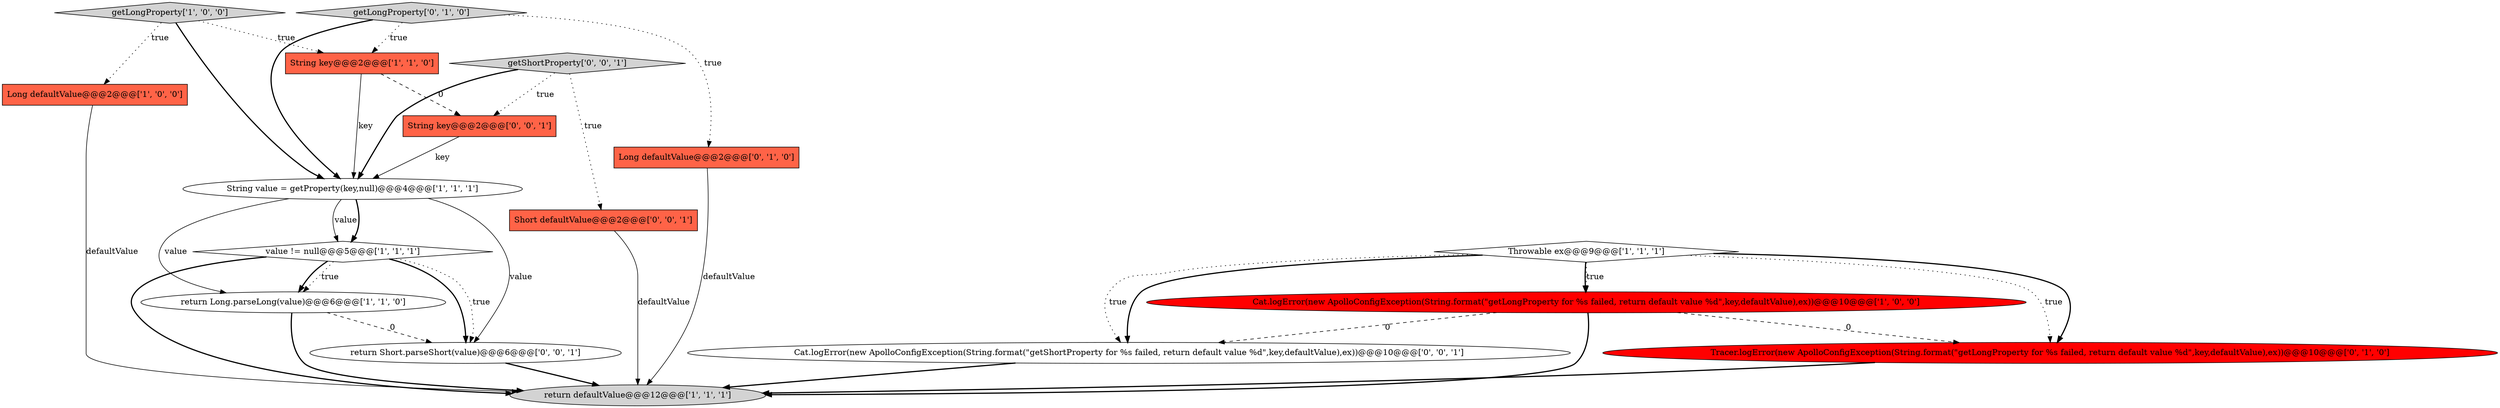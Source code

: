 digraph {
5 [style = filled, label = "Cat.logError(new ApolloConfigException(String.format(\"getLongProperty for %s failed, return default value %d\",key,defaultValue),ex))@@@10@@@['1', '0', '0']", fillcolor = red, shape = ellipse image = "AAA1AAABBB1BBB"];
0 [style = filled, label = "String value = getProperty(key,null)@@@4@@@['1', '1', '1']", fillcolor = white, shape = ellipse image = "AAA0AAABBB1BBB"];
15 [style = filled, label = "getShortProperty['0', '0', '1']", fillcolor = lightgray, shape = diamond image = "AAA0AAABBB3BBB"];
7 [style = filled, label = "return defaultValue@@@12@@@['1', '1', '1']", fillcolor = lightgray, shape = ellipse image = "AAA0AAABBB1BBB"];
16 [style = filled, label = "String key@@@2@@@['0', '0', '1']", fillcolor = tomato, shape = box image = "AAA0AAABBB3BBB"];
2 [style = filled, label = "Long defaultValue@@@2@@@['1', '0', '0']", fillcolor = tomato, shape = box image = "AAA0AAABBB1BBB"];
9 [style = filled, label = "Long defaultValue@@@2@@@['0', '1', '0']", fillcolor = tomato, shape = box image = "AAA0AAABBB2BBB"];
10 [style = filled, label = "Tracer.logError(new ApolloConfigException(String.format(\"getLongProperty for %s failed, return default value %d\",key,defaultValue),ex))@@@10@@@['0', '1', '0']", fillcolor = red, shape = ellipse image = "AAA1AAABBB2BBB"];
11 [style = filled, label = "getLongProperty['0', '1', '0']", fillcolor = lightgray, shape = diamond image = "AAA0AAABBB2BBB"];
4 [style = filled, label = "return Long.parseLong(value)@@@6@@@['1', '1', '0']", fillcolor = white, shape = ellipse image = "AAA0AAABBB1BBB"];
12 [style = filled, label = "Short defaultValue@@@2@@@['0', '0', '1']", fillcolor = tomato, shape = box image = "AAA0AAABBB3BBB"];
6 [style = filled, label = "getLongProperty['1', '0', '0']", fillcolor = lightgray, shape = diamond image = "AAA0AAABBB1BBB"];
8 [style = filled, label = "value != null@@@5@@@['1', '1', '1']", fillcolor = white, shape = diamond image = "AAA0AAABBB1BBB"];
14 [style = filled, label = "return Short.parseShort(value)@@@6@@@['0', '0', '1']", fillcolor = white, shape = ellipse image = "AAA0AAABBB3BBB"];
3 [style = filled, label = "String key@@@2@@@['1', '1', '0']", fillcolor = tomato, shape = box image = "AAA0AAABBB1BBB"];
13 [style = filled, label = "Cat.logError(new ApolloConfigException(String.format(\"getShortProperty for %s failed, return default value %d\",key,defaultValue),ex))@@@10@@@['0', '0', '1']", fillcolor = white, shape = ellipse image = "AAA0AAABBB3BBB"];
1 [style = filled, label = "Throwable ex@@@9@@@['1', '1', '1']", fillcolor = white, shape = diamond image = "AAA0AAABBB1BBB"];
1->5 [style = bold, label=""];
5->13 [style = dashed, label="0"];
1->10 [style = dotted, label="true"];
16->0 [style = solid, label="key"];
0->8 [style = solid, label="value"];
8->14 [style = bold, label=""];
11->9 [style = dotted, label="true"];
6->0 [style = bold, label=""];
15->16 [style = dotted, label="true"];
10->7 [style = bold, label=""];
1->13 [style = bold, label=""];
8->4 [style = dotted, label="true"];
4->7 [style = bold, label=""];
8->7 [style = bold, label=""];
14->7 [style = bold, label=""];
9->7 [style = solid, label="defaultValue"];
1->13 [style = dotted, label="true"];
0->14 [style = solid, label="value"];
11->0 [style = bold, label=""];
6->2 [style = dotted, label="true"];
3->0 [style = solid, label="key"];
5->10 [style = dashed, label="0"];
2->7 [style = solid, label="defaultValue"];
13->7 [style = bold, label=""];
15->0 [style = bold, label=""];
8->14 [style = dotted, label="true"];
0->8 [style = bold, label=""];
15->12 [style = dotted, label="true"];
5->7 [style = bold, label=""];
4->14 [style = dashed, label="0"];
8->4 [style = bold, label=""];
12->7 [style = solid, label="defaultValue"];
6->3 [style = dotted, label="true"];
1->10 [style = bold, label=""];
11->3 [style = dotted, label="true"];
1->5 [style = dotted, label="true"];
3->16 [style = dashed, label="0"];
0->4 [style = solid, label="value"];
}
